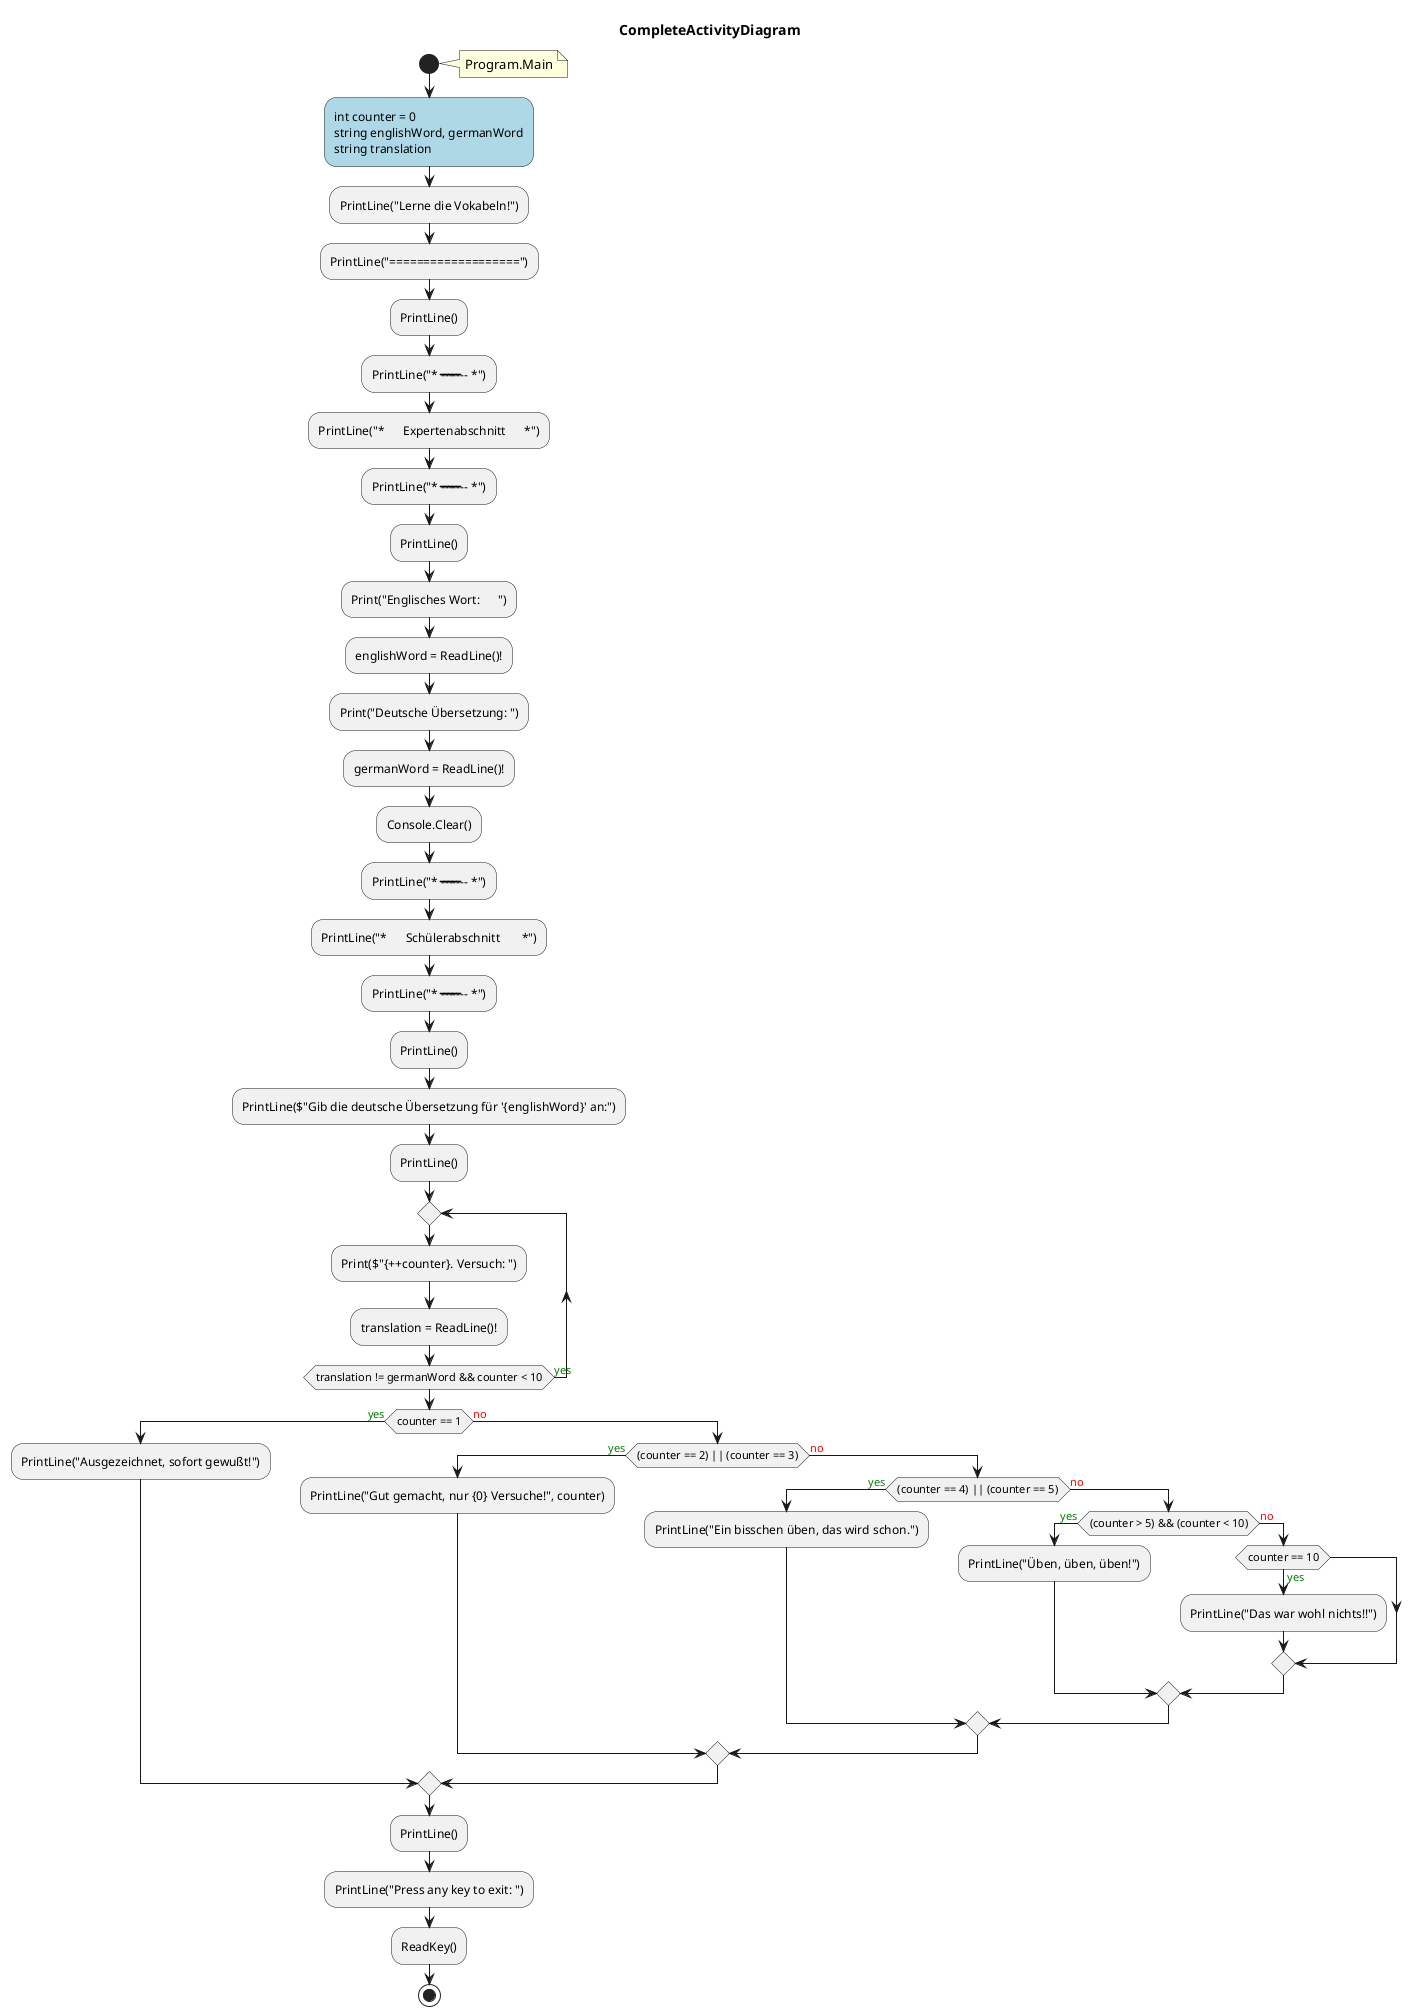 @startuml CompleteActivityDiagram
title CompleteActivityDiagram
start
note right:  Program.Main
#LightBlue:int counter = 0
string englishWord, germanWord
string translation;
:PrintLine("Lerne die Vokabeln!");
:PrintLine("===================");
:PrintLine();
:PrintLine("* --------------------------- *");
:PrintLine("*      Expertenabschnitt      *");
:PrintLine("* --------------------------- *");
:PrintLine();
:Print("Englisches Wort:      ");
:englishWord = ReadLine()!;
:Print("Deutsche Übersetzung: ");
:germanWord = ReadLine()!;
:Console.Clear();
:PrintLine("* --------------------------- *");
:PrintLine("*      Schülerabschnitt       *");
:PrintLine("* --------------------------- *");
:PrintLine();
:PrintLine($"Gib die deutsche Übersetzung für '{englishWord}' an:");
:PrintLine();
repeat
    :Print($"{++counter}. Versuch: ");
    :translation = ReadLine()!;
repeat while (translation != germanWord && counter < 10) is (<color:green>yes)
if (counter == 1) then (<color:green>yes)
    :PrintLine("Ausgezeichnet, sofort gewußt!");
  else (<color:red>no)
    if ((counter == 2) || (counter == 3)) then (<color:green>yes)
        :PrintLine("Gut gemacht, nur {0} Versuche!", counter);
      else (<color:red>no)
        if ((counter == 4) || (counter == 5)) then (<color:green>yes)
            :PrintLine("Ein bisschen üben, das wird schon.");
          else (<color:red>no)
            if ((counter > 5) && (counter < 10)) then (<color:green>yes)
                :PrintLine("Üben, üben, üben!");
              else (<color:red>no)
                if (counter == 10) then (<color:green>yes)
                    :PrintLine("Das war wohl nichts!!");
                endif
            endif
        endif
    endif
endif
:PrintLine();
:PrintLine("Press any key to exit: ");
:ReadKey();
stop
@enduml
